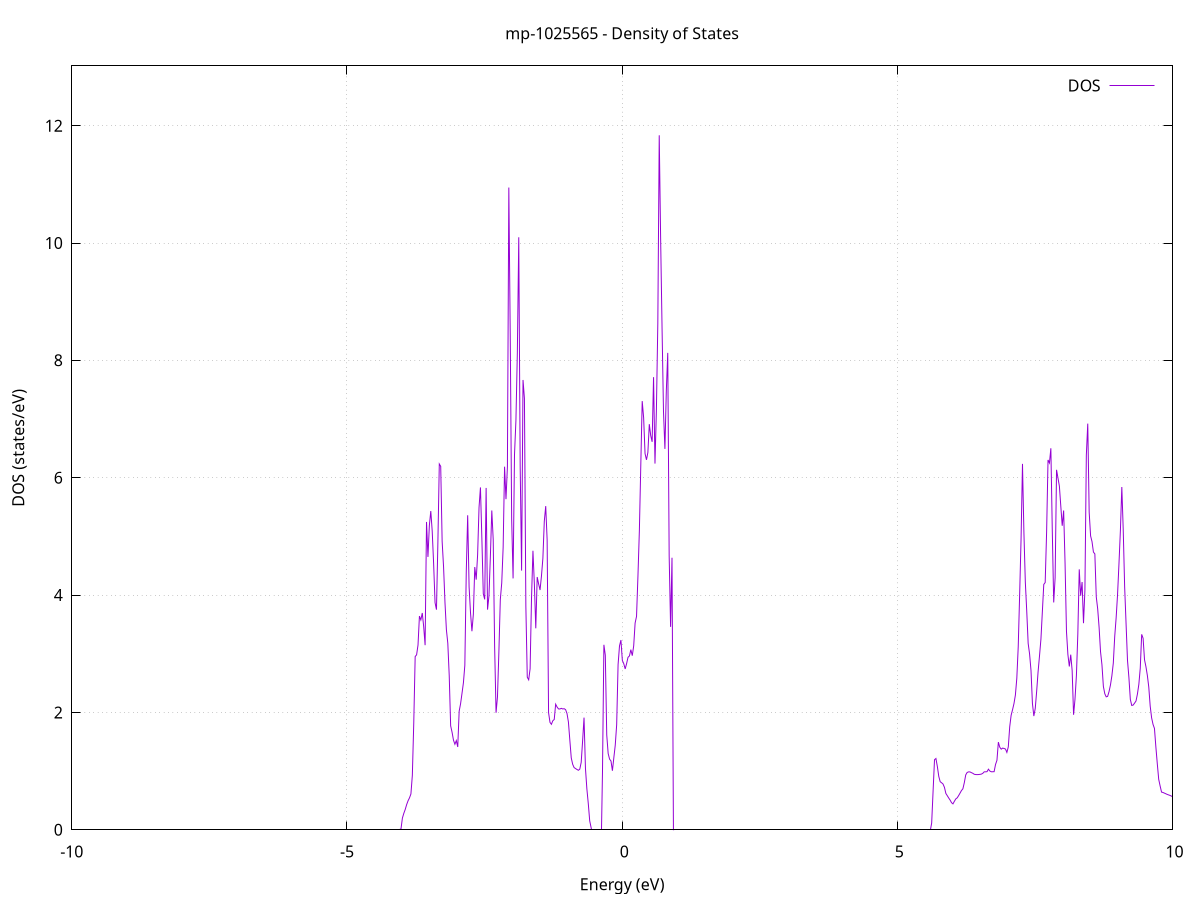 set title 'mp-1025565 - Density of States'
set xlabel 'Energy (eV)'
set ylabel 'DOS (states/eV)'
set grid
set xrange [-10:10]
set yrange [0:13.019]
set xzeroaxis lt -1
set terminal png size 800,600
set output 'mp-1025565_dos_gnuplot.png'
plot '-' using 1:2 with lines title 'DOS'
-24.799300 0.000000
-24.773500 0.000000
-24.747700 0.000000
-24.721900 0.000000
-24.696200 0.000000
-24.670400 0.000000
-24.644600 0.000000
-24.618800 0.000000
-24.593000 0.000000
-24.567200 0.000000
-24.541500 0.000000
-24.515700 0.000000
-24.489900 0.000000
-24.464100 0.000000
-24.438300 0.000000
-24.412600 0.000000
-24.386800 0.000000
-24.361000 0.000000
-24.335200 0.000000
-24.309400 0.000000
-24.283600 0.000000
-24.257900 0.000000
-24.232100 0.000000
-24.206300 0.000000
-24.180500 0.000000
-24.154700 0.000000
-24.128900 0.000000
-24.103200 0.000000
-24.077400 0.000000
-24.051600 0.000000
-24.025800 0.000000
-24.000000 0.000000
-23.974200 0.000000
-23.948500 0.000000
-23.922700 0.000000
-23.896900 0.000000
-23.871100 0.000000
-23.845300 0.000000
-23.819600 0.000000
-23.793800 0.000000
-23.768000 0.000000
-23.742200 0.000000
-23.716400 0.000000
-23.690600 0.000000
-23.664900 0.000000
-23.639100 0.000000
-23.613300 0.000000
-23.587500 0.000000
-23.561700 0.000000
-23.535900 0.000000
-23.510200 0.000000
-23.484400 0.000000
-23.458600 0.000000
-23.432800 0.000000
-23.407000 0.000000
-23.381200 0.000000
-23.355500 0.000000
-23.329700 0.000000
-23.303900 0.000000
-23.278100 0.000000
-23.252300 0.000000
-23.226600 0.000000
-23.200800 0.000000
-23.175000 0.000000
-23.149200 0.000000
-23.123400 0.000000
-23.097600 0.000000
-23.071900 0.000000
-23.046100 0.000000
-23.020300 0.000000
-22.994500 0.000000
-22.968700 0.000000
-22.942900 0.000000
-22.917200 0.000000
-22.891400 0.000000
-22.865600 0.000000
-22.839800 0.000000
-22.814000 0.000000
-22.788200 0.000000
-22.762500 0.000000
-22.736700 0.000000
-22.710900 0.000000
-22.685100 0.000000
-22.659300 0.000000
-22.633600 0.000000
-22.607800 0.000000
-22.582000 0.000000
-22.556200 0.000000
-22.530400 0.000000
-22.504600 0.000000
-22.478900 0.000000
-22.453100 0.000000
-22.427300 0.000000
-22.401500 0.000000
-22.375700 0.000000
-22.349900 0.000000
-22.324200 0.000000
-22.298400 5.373800
-22.272600 5.700400
-22.246800 3.954300
-22.221000 7.684600
-22.195200 6.600100
-22.169500 6.244200
-22.143700 6.582100
-22.117900 7.763200
-22.092100 9.470600
-22.066300 6.787200
-22.040600 5.388400
-22.014800 2.220000
-21.989000 2.721600
-21.963200 3.738000
-21.937400 4.476700
-21.911600 4.591900
-21.885900 5.185400
-21.860100 6.188300
-21.834300 5.893100
-21.808500 6.962700
-21.782700 6.534600
-21.756900 7.494600
-21.731200 7.755800
-21.705400 17.125300
-21.679600 25.148700
-21.653800 15.127200
-21.628000 3.820800
-21.602200 3.272600
-21.576500 2.894700
-21.550700 2.895300
-21.524900 3.584100
-21.499100 5.546500
-21.473300 3.712100
-21.447600 0.150600
-21.421800 0.000000
-21.396000 0.000000
-21.370200 0.000000
-21.344400 0.000000
-21.318600 0.000000
-21.292900 0.000000
-21.267100 0.000000
-21.241300 0.000000
-21.215500 0.000000
-21.189700 0.000000
-21.163900 0.000000
-21.138200 0.000000
-21.112400 0.000000
-21.086600 0.000000
-21.060800 0.000000
-21.035000 0.000000
-21.009200 0.000000
-20.983500 0.000000
-20.957700 0.000000
-20.931900 0.000000
-20.906100 0.000000
-20.880300 0.000000
-20.854600 0.000000
-20.828800 0.000000
-20.803000 0.000000
-20.777200 0.000000
-20.751400 0.000000
-20.725600 0.000000
-20.699900 0.000000
-20.674100 0.000000
-20.648300 0.000000
-20.622500 0.000000
-20.596700 0.000000
-20.570900 0.000000
-20.545200 0.000000
-20.519400 0.000000
-20.493600 0.000000
-20.467800 0.000000
-20.442000 0.000000
-20.416200 0.000000
-20.390500 0.000000
-20.364700 0.000000
-20.338900 0.000000
-20.313100 0.000000
-20.287300 0.000000
-20.261600 0.000000
-20.235800 0.000000
-20.210000 0.000000
-20.184200 0.000000
-20.158400 0.000000
-20.132600 0.000000
-20.106900 0.000000
-20.081100 0.000000
-20.055300 0.000000
-20.029500 0.000000
-20.003700 0.000000
-19.977900 0.000000
-19.952200 0.000000
-19.926400 0.000000
-19.900600 0.000000
-19.874800 0.000000
-19.849000 0.000000
-19.823200 0.000000
-19.797500 0.000000
-19.771700 0.000000
-19.745900 0.000000
-19.720100 0.000000
-19.694300 0.000000
-19.668500 0.000000
-19.642800 0.000000
-19.617000 0.000000
-19.591200 0.000000
-19.565400 0.000000
-19.539600 0.000000
-19.513900 0.000000
-19.488100 0.000000
-19.462300 0.000000
-19.436500 0.000000
-19.410700 0.000000
-19.384900 0.000000
-19.359200 0.000000
-19.333400 0.000000
-19.307600 0.000000
-19.281800 0.000000
-19.256000 0.000000
-19.230200 0.000000
-19.204500 0.000000
-19.178700 0.000000
-19.152900 0.000000
-19.127100 0.000000
-19.101300 0.000000
-19.075500 0.000000
-19.049800 0.000000
-19.024000 0.000000
-18.998200 0.000000
-18.972400 0.000000
-18.946600 0.000000
-18.920900 0.000000
-18.895100 0.000000
-18.869300 0.000000
-18.843500 0.000000
-18.817700 0.000000
-18.791900 0.000000
-18.766200 0.000000
-18.740400 0.000000
-18.714600 0.000000
-18.688800 0.000000
-18.663000 0.000000
-18.637200 0.000000
-18.611500 0.000000
-18.585700 0.000000
-18.559900 0.000000
-18.534100 0.000000
-18.508300 0.000000
-18.482500 0.000000
-18.456800 0.000000
-18.431000 0.000000
-18.405200 0.000000
-18.379400 0.000000
-18.353600 0.000000
-18.327900 0.000000
-18.302100 0.000000
-18.276300 0.000000
-18.250500 0.000000
-18.224700 0.000000
-18.198900 0.000000
-18.173200 0.000000
-18.147400 0.000000
-18.121600 0.000000
-18.095800 0.000000
-18.070000 0.000000
-18.044200 0.000000
-18.018500 0.000000
-17.992700 0.000000
-17.966900 0.000000
-17.941100 0.000000
-17.915300 0.000000
-17.889500 0.000000
-17.863800 0.000000
-17.838000 0.000000
-17.812200 0.000000
-17.786400 0.000000
-17.760600 0.000000
-17.734900 0.000000
-17.709100 0.000000
-17.683300 0.000000
-17.657500 0.000000
-17.631700 0.000000
-17.605900 0.000000
-17.580200 0.000000
-17.554400 0.000000
-17.528600 0.000000
-17.502800 0.000000
-17.477000 0.000000
-17.451200 0.000000
-17.425500 0.000000
-17.399700 0.000000
-17.373900 0.000000
-17.348100 0.000000
-17.322300 0.013500
-17.296500 0.091300
-17.270800 0.167800
-17.245000 0.198500
-17.219200 0.230900
-17.193400 0.275400
-17.167600 0.312800
-17.141900 0.344000
-17.116100 0.382500
-17.090300 0.418700
-17.064500 0.456400
-17.038700 0.494700
-17.012900 0.532900
-16.987200 0.581800
-16.961400 0.637900
-16.935600 0.705500
-16.909800 0.781300
-16.884000 0.862900
-16.858200 1.078200
-16.832500 0.962100
-16.806700 0.967900
-16.780900 0.956900
-16.755100 0.932200
-16.729300 0.927000
-16.703500 0.806900
-16.677800 0.780700
-16.652000 0.756100
-16.626200 0.734300
-16.600400 0.713700
-16.574600 0.702000
-16.548900 0.791600
-16.523100 0.841000
-16.497300 0.919100
-16.471500 1.014800
-16.445700 1.121100
-16.419900 1.575800
-16.394200 1.550800
-16.368400 1.649100
-16.342600 1.722800
-16.316800 1.800000
-16.291000 1.880000
-16.265200 1.968700
-16.239500 2.142000
-16.213700 2.265000
-16.187900 2.368800
-16.162100 2.549300
-16.136300 2.732000
-16.110500 3.388300
-16.084800 3.862200
-16.059000 4.481100
-16.033200 5.736100
-16.007400 3.725100
-15.981600 2.853200
-15.955900 2.465500
-15.930100 19.168700
-15.904300 6.900500
-15.878500 2.768300
-15.852700 2.509300
-15.826900 2.268000
-15.801200 0.092800
-15.775400 0.010600
-15.749600 0.000000
-15.723800 1.199000
-15.698000 1.225200
-15.672200 1.261100
-15.646500 1.306900
-15.620700 1.321700
-15.594900 1.388300
-15.569100 1.506800
-15.543300 1.680900
-15.517500 2.033100
-15.491800 2.326100
-15.466000 2.856800
-15.440200 3.774600
-15.414400 5.735600
-15.388600 5.421500
-15.362900 4.522300
-15.337100 4.391300
-15.311300 4.467200
-15.285500 4.429900
-15.259700 4.544600
-15.233900 5.239800
-15.208200 6.621300
-15.182400 8.837300
-15.156600 10.720300
-15.130800 7.701100
-15.105000 4.492800
-15.079200 5.696200
-15.053500 6.123600
-15.027700 2.403100
-15.001900 0.000000
-14.976100 0.000000
-14.950300 0.000000
-14.924500 0.000000
-14.898800 0.000000
-14.873000 0.000000
-14.847200 0.000000
-14.821400 0.000000
-14.795600 0.000000
-14.769900 0.000000
-14.744100 0.000000
-14.718300 0.000000
-14.692500 0.000000
-14.666700 0.000000
-14.640900 0.000000
-14.615200 0.000000
-14.589400 0.000000
-14.563600 0.000000
-14.537800 0.000000
-14.512000 0.000000
-14.486200 0.000000
-14.460500 0.000000
-14.434700 0.000000
-14.408900 0.000000
-14.383100 0.000000
-14.357300 0.000000
-14.331500 0.000000
-14.305800 0.000000
-14.280000 0.000000
-14.254200 0.000000
-14.228400 0.000000
-14.202600 0.000000
-14.176900 0.000000
-14.151100 0.000000
-14.125300 0.000000
-14.099500 0.000000
-14.073700 0.000000
-14.047900 0.000000
-14.022200 0.000000
-13.996400 0.000000
-13.970600 0.000000
-13.944800 0.000000
-13.919000 0.000000
-13.893200 0.000000
-13.867500 0.000000
-13.841700 0.000000
-13.815900 0.000000
-13.790100 0.000000
-13.764300 0.000000
-13.738500 0.000000
-13.712800 0.000000
-13.687000 0.000000
-13.661200 0.000000
-13.635400 0.000000
-13.609600 0.000000
-13.583900 0.000000
-13.558100 0.000000
-13.532300 0.000000
-13.506500 0.000000
-13.480700 0.000000
-13.454900 0.000000
-13.429200 0.000000
-13.403400 0.000000
-13.377600 0.000000
-13.351800 0.000000
-13.326000 0.000000
-13.300200 0.000000
-13.274500 0.000000
-13.248700 0.000000
-13.222900 0.000000
-13.197100 0.000000
-13.171300 0.000000
-13.145500 0.000000
-13.119800 0.000000
-13.094000 0.000000
-13.068200 0.000000
-13.042400 0.000000
-13.016600 0.000000
-12.990900 0.000000
-12.965100 0.000000
-12.939300 0.000000
-12.913500 0.000000
-12.887700 0.000000
-12.861900 0.000000
-12.836200 0.000000
-12.810400 0.000000
-12.784600 0.000000
-12.758800 0.000000
-12.733000 0.000000
-12.707200 0.000000
-12.681500 0.000000
-12.655700 0.000000
-12.629900 0.000000
-12.604100 0.000000
-12.578300 0.000000
-12.552500 0.000000
-12.526800 0.000000
-12.501000 0.000000
-12.475200 0.000000
-12.449400 0.000000
-12.423600 0.000000
-12.397900 0.000000
-12.372100 0.000000
-12.346300 0.000000
-12.320500 0.000000
-12.294700 0.000000
-12.268900 0.000000
-12.243200 0.000000
-12.217400 0.000000
-12.191600 0.000000
-12.165800 0.000000
-12.140000 0.000000
-12.114200 0.000000
-12.088500 0.000000
-12.062700 0.000000
-12.036900 0.000000
-12.011100 0.000000
-11.985300 0.000000
-11.959500 0.000000
-11.933800 0.000000
-11.908000 0.000000
-11.882200 0.000000
-11.856400 0.000000
-11.830600 0.000000
-11.804900 0.000000
-11.779100 0.000000
-11.753300 0.000000
-11.727500 0.000000
-11.701700 0.000000
-11.675900 0.000000
-11.650200 0.000000
-11.624400 0.000000
-11.598600 0.000000
-11.572800 0.000000
-11.547000 0.000000
-11.521200 0.000000
-11.495500 0.000000
-11.469700 0.000000
-11.443900 0.000000
-11.418100 0.000000
-11.392300 0.000000
-11.366500 0.000000
-11.340800 0.000000
-11.315000 0.000000
-11.289200 0.000000
-11.263400 0.000000
-11.237600 0.000000
-11.211900 0.000000
-11.186100 0.000000
-11.160300 0.000000
-11.134500 0.000000
-11.108700 0.000000
-11.082900 0.000000
-11.057200 0.000000
-11.031400 0.000000
-11.005600 0.000000
-10.979800 0.000000
-10.954000 0.000000
-10.928200 0.000000
-10.902500 0.000000
-10.876700 0.000000
-10.850900 0.000000
-10.825100 0.000000
-10.799300 0.000000
-10.773500 0.000000
-10.747800 0.000000
-10.722000 0.000000
-10.696200 0.000000
-10.670400 0.000000
-10.644600 0.000000
-10.618900 0.000000
-10.593100 0.000000
-10.567300 0.000000
-10.541500 0.000000
-10.515700 0.000000
-10.489900 0.000000
-10.464200 0.000000
-10.438400 0.000000
-10.412600 0.000000
-10.386800 0.000000
-10.361000 0.000000
-10.335200 0.000000
-10.309500 0.000000
-10.283700 0.000000
-10.257900 0.000000
-10.232100 0.000000
-10.206300 0.000000
-10.180500 0.000000
-10.154800 0.000000
-10.129000 0.000000
-10.103200 0.000000
-10.077400 0.000000
-10.051600 0.000000
-10.025900 0.000000
-10.000100 0.000000
-9.974300 0.000000
-9.948500 0.000000
-9.922700 0.000000
-9.896900 0.000000
-9.871200 0.000000
-9.845400 0.000000
-9.819600 0.000000
-9.793800 0.000000
-9.768000 0.000000
-9.742200 0.000000
-9.716500 0.000000
-9.690700 0.000000
-9.664900 0.000000
-9.639100 0.000000
-9.613300 0.000000
-9.587500 0.000000
-9.561800 0.000000
-9.536000 0.000000
-9.510200 0.000000
-9.484400 0.000000
-9.458600 0.000000
-9.432900 0.000000
-9.407100 0.000000
-9.381300 0.000000
-9.355500 0.000000
-9.329700 0.000000
-9.303900 0.000000
-9.278200 0.000000
-9.252400 0.000000
-9.226600 0.000000
-9.200800 0.000000
-9.175000 0.000000
-9.149200 0.000000
-9.123500 0.000000
-9.097700 0.000000
-9.071900 0.000000
-9.046100 0.000000
-9.020300 0.000000
-8.994500 0.000000
-8.968800 0.000000
-8.943000 0.000000
-8.917200 0.000000
-8.891400 0.000000
-8.865600 0.000000
-8.839900 0.000000
-8.814100 0.000000
-8.788300 0.000000
-8.762500 0.000000
-8.736700 0.000000
-8.710900 0.000000
-8.685200 0.000000
-8.659400 0.000000
-8.633600 0.000000
-8.607800 0.000000
-8.582000 0.000000
-8.556200 0.000000
-8.530500 0.000000
-8.504700 0.000000
-8.478900 0.000000
-8.453100 0.000000
-8.427300 0.000000
-8.401500 0.000000
-8.375800 0.000000
-8.350000 0.000000
-8.324200 0.000000
-8.298400 0.000000
-8.272600 0.000000
-8.246900 0.000000
-8.221100 0.000000
-8.195300 0.000000
-8.169500 0.000000
-8.143700 0.000000
-8.117900 0.000000
-8.092200 0.000000
-8.066400 0.000000
-8.040600 0.000000
-8.014800 0.000000
-7.989000 0.000000
-7.963200 0.000000
-7.937500 0.000000
-7.911700 0.000000
-7.885900 0.000000
-7.860100 0.000000
-7.834300 0.000000
-7.808500 0.000000
-7.782800 0.000000
-7.757000 0.000000
-7.731200 0.000000
-7.705400 0.000000
-7.679600 0.000000
-7.653900 0.000000
-7.628100 0.000000
-7.602300 0.000000
-7.576500 0.000000
-7.550700 0.000000
-7.524900 0.000000
-7.499200 0.000000
-7.473400 0.000000
-7.447600 0.000000
-7.421800 0.000000
-7.396000 0.000000
-7.370200 0.000000
-7.344500 0.000000
-7.318700 0.000000
-7.292900 0.000000
-7.267100 0.000000
-7.241300 0.000000
-7.215500 0.000000
-7.189800 0.000000
-7.164000 0.000000
-7.138200 0.000000
-7.112400 0.000000
-7.086600 0.000000
-7.060900 0.000000
-7.035100 0.000000
-7.009300 0.000000
-6.983500 0.000000
-6.957700 0.000000
-6.931900 0.000000
-6.906200 0.000000
-6.880400 0.000000
-6.854600 0.000000
-6.828800 0.000000
-6.803000 0.000000
-6.777200 0.000000
-6.751500 0.000000
-6.725700 0.000000
-6.699900 0.000000
-6.674100 0.000000
-6.648300 0.000000
-6.622500 0.000000
-6.596800 0.000000
-6.571000 0.000000
-6.545200 0.000000
-6.519400 0.000000
-6.493600 0.000000
-6.467900 0.000000
-6.442100 0.000000
-6.416300 0.000000
-6.390500 0.000000
-6.364700 0.000000
-6.338900 0.000000
-6.313200 0.000000
-6.287400 0.000000
-6.261600 0.000000
-6.235800 0.000000
-6.210000 0.000000
-6.184200 0.000000
-6.158500 0.000000
-6.132700 0.000000
-6.106900 0.000000
-6.081100 0.000000
-6.055300 0.000000
-6.029500 0.000000
-6.003800 0.000000
-5.978000 0.000000
-5.952200 0.000000
-5.926400 0.000000
-5.900600 0.000000
-5.874900 0.000000
-5.849100 0.000000
-5.823300 0.000000
-5.797500 0.000000
-5.771700 0.000000
-5.745900 0.000000
-5.720200 0.000000
-5.694400 0.000000
-5.668600 0.000000
-5.642800 0.000000
-5.617000 0.000000
-5.591200 0.000000
-5.565500 0.000000
-5.539700 0.000000
-5.513900 0.000000
-5.488100 0.000000
-5.462300 0.000000
-5.436500 0.000000
-5.410800 0.000000
-5.385000 0.000000
-5.359200 0.000000
-5.333400 0.000000
-5.307600 0.000000
-5.281900 0.000000
-5.256100 0.000000
-5.230300 0.000000
-5.204500 0.000000
-5.178700 0.000000
-5.152900 0.000000
-5.127200 0.000000
-5.101400 0.000000
-5.075600 0.000000
-5.049800 0.000000
-5.024000 0.000000
-4.998200 0.000000
-4.972500 0.000000
-4.946700 0.000000
-4.920900 0.000000
-4.895100 0.000000
-4.869300 0.000000
-4.843500 0.000000
-4.817800 0.000000
-4.792000 0.000000
-4.766200 0.000000
-4.740400 0.000000
-4.714600 0.000000
-4.688900 0.000000
-4.663100 0.000000
-4.637300 0.000000
-4.611500 0.000000
-4.585700 0.000000
-4.559900 0.000000
-4.534200 0.000000
-4.508400 0.000000
-4.482600 0.000000
-4.456800 0.000000
-4.431000 0.000000
-4.405200 0.000000
-4.379500 0.000000
-4.353700 0.000000
-4.327900 0.000000
-4.302100 0.000000
-4.276300 0.000000
-4.250500 0.000000
-4.224800 0.000000
-4.199000 0.000000
-4.173200 0.000000
-4.147400 0.000000
-4.121600 0.000000
-4.095900 0.000000
-4.070100 0.000000
-4.044300 0.000000
-4.018500 0.014600
-3.992700 0.200100
-3.966900 0.280600
-3.941200 0.347200
-3.915400 0.429600
-3.889600 0.494800
-3.863800 0.544300
-3.838000 0.610500
-3.812200 0.925900
-3.786500 1.815900
-3.760700 2.952200
-3.734900 2.981400
-3.709100 3.148200
-3.683300 3.641800
-3.657500 3.575900
-3.631800 3.694800
-3.606000 3.462000
-3.580200 3.146000
-3.554400 5.246500
-3.528600 4.650000
-3.502900 5.186700
-3.477100 5.432500
-3.451300 5.092500
-3.425500 4.535600
-3.399700 3.871300
-3.373900 3.751400
-3.348200 4.889700
-3.322400 6.234300
-3.296600 6.193600
-3.270800 4.915800
-3.245000 4.482400
-3.219200 3.873500
-3.193500 3.410600
-3.167700 3.178800
-3.141900 2.626800
-3.116100 1.772400
-3.090300 1.662000
-3.064500 1.526800
-3.038800 1.457300
-3.013000 1.520300
-2.987200 1.411500
-2.961400 2.020400
-2.935600 2.148500
-2.909900 2.324700
-2.884100 2.505200
-2.858300 2.803300
-2.832500 4.388400
-2.806700 5.360200
-2.780900 4.139800
-2.755200 3.697300
-2.729400 3.383300
-2.703600 3.673500
-2.677800 4.478000
-2.652000 4.262700
-2.626200 4.685100
-2.600500 5.491900
-2.574700 5.834300
-2.548900 4.964600
-2.523100 4.022300
-2.497300 3.926500
-2.471500 5.826200
-2.445800 3.751700
-2.420000 3.984900
-2.394200 4.659600
-2.368400 5.441700
-2.342600 4.945100
-2.316900 3.122500
-2.291100 1.994700
-2.265300 2.263700
-2.239500 3.036700
-2.213700 3.922700
-2.187900 4.205700
-2.162200 4.813300
-2.136400 6.188500
-2.110600 5.634400
-2.084800 6.184300
-2.059000 10.945600
-2.033200 8.412000
-2.007500 5.296400
-1.981700 4.283700
-1.955900 6.394000
-1.930100 6.975300
-1.904300 8.120900
-1.878500 10.098300
-1.852800 6.201800
-1.827000 4.417500
-1.801200 7.665800
-1.775400 7.350700
-1.749600 3.807400
-1.723900 2.600200
-1.698100 2.556000
-1.672300 2.744400
-1.646500 3.955100
-1.620700 4.755500
-1.594900 4.187200
-1.569200 3.433900
-1.543400 4.307500
-1.517600 4.190000
-1.491800 4.086000
-1.466000 4.324900
-1.440200 4.625600
-1.414500 5.257600
-1.388700 5.516100
-1.362900 4.941500
-1.337100 1.997700
-1.311300 1.831100
-1.285500 1.797200
-1.259800 1.857700
-1.234000 1.879600
-1.208200 2.140000
-1.182400 2.092300
-1.156600 2.059800
-1.130800 2.058600
-1.105100 2.069700
-1.079300 2.059100
-1.053500 2.063300
-1.027700 2.047600
-1.001900 1.981500
-0.976200 1.836300
-0.950400 1.526400
-0.924600 1.225100
-0.898800 1.116100
-0.873000 1.060300
-0.847200 1.043600
-0.821500 1.028100
-0.795700 1.014000
-0.769900 1.032600
-0.744100 1.148800
-0.718300 1.514500
-0.692500 1.911700
-0.666800 1.048400
-0.641000 0.697500
-0.615200 0.446100
-0.589400 0.152200
-0.563600 0.000000
-0.537800 0.000000
-0.512100 0.000000
-0.486300 0.000000
-0.460500 0.000000
-0.434700 0.000000
-0.408900 0.000000
-0.383200 0.000000
-0.357400 0.976900
-0.331600 3.152500
-0.305800 2.974800
-0.280000 1.616700
-0.254200 1.299700
-0.228500 1.204200
-0.202700 1.172100
-0.176900 1.006500
-0.151100 1.226300
-0.125300 1.441300
-0.099500 1.789200
-0.073800 2.815700
-0.048000 3.133300
-0.022200 3.233300
0.003600 2.885600
0.029400 2.831000
0.055200 2.741300
0.080900 2.831600
0.106700 2.939800
0.132500 2.962500
0.158300 3.069700
0.184100 2.967100
0.209800 3.134900
0.235600 3.522600
0.261400 3.637300
0.287200 4.326000
0.313000 5.100000
0.338800 6.211900
0.364500 7.305900
0.390300 7.024000
0.416100 6.411900
0.441900 6.304600
0.467700 6.431100
0.493500 6.912700
0.519200 6.717700
0.545000 6.611800
0.570800 7.714300
0.596600 6.240300
0.622400 7.149600
0.648200 8.630400
0.673900 11.835700
0.699700 10.056500
0.725500 8.532500
0.751300 7.129800
0.777100 6.490400
0.802800 7.481900
0.828600 8.127600
0.854400 4.670300
0.880200 3.458300
0.906000 4.636500
0.931800 0.000900
0.957500 0.000000
0.983300 0.000000
1.009100 0.000000
1.034900 0.000000
1.060700 0.000000
1.086500 0.000000
1.112200 0.000000
1.138000 0.000000
1.163800 0.000000
1.189600 0.000000
1.215400 0.000000
1.241200 0.000000
1.266900 0.000000
1.292700 0.000000
1.318500 0.000000
1.344300 0.000000
1.370100 0.000000
1.395800 0.000000
1.421600 0.000000
1.447400 0.000000
1.473200 0.000000
1.499000 0.000000
1.524800 0.000000
1.550500 0.000000
1.576300 0.000000
1.602100 0.000000
1.627900 0.000000
1.653700 0.000000
1.679500 0.000000
1.705200 0.000000
1.731000 0.000000
1.756800 0.000000
1.782600 0.000000
1.808400 0.000000
1.834200 0.000000
1.859900 0.000000
1.885700 0.000000
1.911500 0.000000
1.937300 0.000000
1.963100 0.000000
1.988800 0.000000
2.014600 0.000000
2.040400 0.000000
2.066200 0.000000
2.092000 0.000000
2.117800 0.000000
2.143500 0.000000
2.169300 0.000000
2.195100 0.000000
2.220900 0.000000
2.246700 0.000000
2.272500 0.000000
2.298200 0.000000
2.324000 0.000000
2.349800 0.000000
2.375600 0.000000
2.401400 0.000000
2.427200 0.000000
2.452900 0.000000
2.478700 0.000000
2.504500 0.000000
2.530300 0.000000
2.556100 0.000000
2.581800 0.000000
2.607600 0.000000
2.633400 0.000000
2.659200 0.000000
2.685000 0.000000
2.710800 0.000000
2.736500 0.000000
2.762300 0.000000
2.788100 0.000000
2.813900 0.000000
2.839700 0.000000
2.865500 0.000000
2.891200 0.000000
2.917000 0.000000
2.942800 0.000000
2.968600 0.000000
2.994400 0.000000
3.020200 0.000000
3.045900 0.000000
3.071700 0.000000
3.097500 0.000000
3.123300 0.000000
3.149100 0.000000
3.174800 0.000000
3.200600 0.000000
3.226400 0.000000
3.252200 0.000000
3.278000 0.000000
3.303800 0.000000
3.329500 0.000000
3.355300 0.000000
3.381100 0.000000
3.406900 0.000000
3.432700 0.000000
3.458500 0.000000
3.484200 0.000000
3.510000 0.000000
3.535800 0.000000
3.561600 0.000000
3.587400 0.000000
3.613200 0.000000
3.638900 0.000000
3.664700 0.000000
3.690500 0.000000
3.716300 0.000000
3.742100 0.000000
3.767800 0.000000
3.793600 0.000000
3.819400 0.000000
3.845200 0.000000
3.871000 0.000000
3.896800 0.000000
3.922500 0.000000
3.948300 0.000000
3.974100 0.000000
3.999900 0.000000
4.025700 0.000000
4.051500 0.000000
4.077200 0.000000
4.103000 0.000000
4.128800 0.000000
4.154600 0.000000
4.180400 0.000000
4.206200 0.000000
4.231900 0.000000
4.257700 0.000000
4.283500 0.000000
4.309300 0.000000
4.335100 0.000000
4.360800 0.000000
4.386600 0.000000
4.412400 0.000000
4.438200 0.000000
4.464000 0.000000
4.489800 0.000000
4.515500 0.000000
4.541300 0.000000
4.567100 0.000000
4.592900 0.000000
4.618700 0.000000
4.644500 0.000000
4.670200 0.000000
4.696000 0.000000
4.721800 0.000000
4.747600 0.000000
4.773400 0.000000
4.799200 0.000000
4.824900 0.000000
4.850700 0.000000
4.876500 0.000000
4.902300 0.000000
4.928100 0.000000
4.953800 0.000000
4.979600 0.000000
5.005400 0.000000
5.031200 0.000000
5.057000 0.000000
5.082800 0.000000
5.108500 0.000000
5.134300 0.000000
5.160100 0.000000
5.185900 0.000000
5.211700 0.000000
5.237500 0.000000
5.263200 0.000000
5.289000 0.000000
5.314800 0.000000
5.340600 0.000000
5.366400 0.000000
5.392200 0.000000
5.417900 0.000000
5.443700 0.000000
5.469500 0.000000
5.495300 0.000000
5.521100 0.000000
5.546800 0.000000
5.572600 0.000000
5.598400 0.000000
5.624200 0.115200
5.650000 0.661100
5.675800 1.194000
5.701500 1.214800
5.727300 1.079100
5.753100 0.910600
5.778900 0.819400
5.804700 0.801000
5.830500 0.780100
5.856200 0.722900
5.882000 0.619500
5.907800 0.581000
5.933600 0.541800
5.959400 0.505600
5.985200 0.461600
6.010900 0.441300
6.036700 0.485500
6.062500 0.526100
6.088300 0.544700
6.114100 0.582900
6.139800 0.625200
6.165600 0.668700
6.191400 0.698500
6.217200 0.802800
6.243000 0.935200
6.268800 0.976800
6.294500 0.986900
6.320300 0.985800
6.346100 0.973700
6.371900 0.962700
6.397700 0.945900
6.423500 0.941500
6.449200 0.940000
6.475000 0.941400
6.500800 0.944300
6.526600 0.948600
6.552400 0.961600
6.578200 0.987000
6.603900 0.987700
6.629700 0.990300
6.655500 1.032600
6.681300 1.001400
6.707100 0.988900
6.732800 0.989000
6.758600 0.990100
6.784400 1.112500
6.810200 1.183800
6.836000 1.493900
6.861800 1.406700
6.887500 1.374100
6.913300 1.391800
6.939100 1.386000
6.964900 1.375900
6.990700 1.318600
7.016500 1.412700
7.042200 1.754800
7.068000 1.951300
7.093800 2.046600
7.119600 2.150600
7.145400 2.296000
7.171200 2.582200
7.196900 3.118800
7.222700 4.007800
7.248500 4.960100
7.274300 6.236100
7.300100 5.068400
7.325800 4.222800
7.351600 3.724900
7.377400 3.176100
7.403200 2.996700
7.429000 2.714400
7.454800 2.154200
7.480500 1.938300
7.506300 2.068900
7.532100 2.363600
7.557900 2.695300
7.583700 2.965700
7.609500 3.250300
7.635200 3.715100
7.661000 4.181400
7.686800 4.214100
7.712600 5.070600
7.738400 6.302900
7.764200 6.251400
7.789900 6.502000
7.815700 5.101400
7.841500 3.874700
7.867300 4.295700
7.893100 6.134800
7.918800 5.996900
7.944600 5.857300
7.970400 5.515600
7.996200 5.180800
8.022000 5.441000
8.047800 4.544600
8.073500 3.380900
8.099300 2.987100
8.125100 2.783100
8.150900 2.984200
8.176700 2.713700
8.202500 1.959800
8.228200 2.223700
8.254000 2.628100
8.279800 3.337700
8.305600 4.438800
8.331400 3.988000
8.357200 4.222700
8.382900 3.520900
8.408700 4.084700
8.434500 6.385500
8.460300 6.921900
8.486100 5.411800
8.511800 5.008600
8.537600 4.911200
8.563400 4.732800
8.589200 4.701000
8.615000 3.969100
8.640800 3.763900
8.666500 3.446700
8.692300 3.035600
8.718100 2.812100
8.743900 2.444200
8.769700 2.319300
8.795500 2.265600
8.821200 2.273400
8.847000 2.354800
8.872800 2.467900
8.898600 2.624600
8.924400 2.840600
8.950200 3.294400
8.975900 3.612200
9.001700 4.009100
9.027500 4.539300
9.053300 5.098500
9.079100 5.841700
9.104800 5.114300
9.130600 4.141000
9.156400 3.512000
9.182200 2.889800
9.208000 2.594700
9.233800 2.221800
9.259500 2.118700
9.285300 2.125500
9.311100 2.158700
9.336900 2.194000
9.362700 2.313400
9.388500 2.478600
9.414200 2.754100
9.440000 3.330800
9.465800 3.264000
9.491600 2.897400
9.517400 2.779700
9.543200 2.630600
9.568900 2.432700
9.594700 2.107700
9.620500 1.908400
9.646300 1.795900
9.672100 1.728000
9.697800 1.412300
9.723600 1.126600
9.749400 0.859700
9.775200 0.746400
9.801000 0.641900
9.826800 0.635700
9.852500 0.624900
9.878300 0.613700
9.904100 0.602700
9.929900 0.593800
9.955700 0.585000
9.981500 0.574000
10.007200 0.559800
10.033000 0.548900
10.058800 0.572500
10.084600 0.579400
10.110400 0.586400
10.136200 0.585800
10.161900 0.591200
10.187700 0.596500
10.213500 0.601800
10.239300 0.605600
10.265100 0.610200
10.290800 0.615100
10.316600 0.620600
10.342400 0.626800
10.368200 0.633400
10.394000 0.637600
10.419800 0.643300
10.445500 0.649000
10.471300 0.654600
10.497100 0.660000
10.522900 0.665300
10.548700 1.532000
10.574500 1.519400
10.600200 1.008500
10.626000 0.470600
10.651800 0.476300
10.677600 0.482000
10.703400 0.488100
10.729200 0.494500
10.754900 0.499900
10.780700 0.506300
10.806500 0.512900
10.832300 0.519600
10.858100 0.526200
10.883800 0.532800
10.909600 0.539300
10.935400 0.545900
10.961200 0.553600
10.987000 0.563700
11.012800 0.572700
11.038500 0.578900
11.064300 0.584500
11.090100 0.590000
11.115900 0.679100
11.141700 0.916400
11.167500 1.139200
11.193200 1.360500
11.219000 1.182500
11.244800 1.208900
11.270600 0.980800
11.296400 0.885900
11.322200 0.890200
11.347900 0.895100
11.373700 0.900700
11.399500 0.907000
11.425300 0.912100
11.451100 0.914200
11.476800 0.910700
11.502600 0.901600
11.528400 0.888400
11.554200 0.873500
11.580000 0.858500
11.605800 0.847300
11.631500 0.836000
11.657300 0.810700
11.683100 0.791100
11.708900 0.768900
11.734700 0.755100
11.760500 0.752100
11.786200 0.754400
11.812000 0.762800
11.837800 0.782800
11.863600 0.708800
11.889400 0.738000
11.915200 0.826300
11.940900 0.850900
11.966700 0.858800
11.992500 0.861500
12.018300 0.860800
12.044100 0.858500
12.069800 0.857800
12.095600 0.858600
12.121400 0.874900
12.147200 0.884200
12.173000 0.896300
12.198800 0.911400
12.224500 0.930500
12.250300 0.954000
12.276100 0.983200
12.301900 1.118800
12.327700 1.315000
12.353500 1.231600
12.379200 1.266500
12.405000 1.378800
12.430800 1.305200
12.456600 1.159400
12.482400 1.033100
12.508200 0.986800
12.533900 0.984700
12.559700 1.027000
12.585500 1.111200
12.611300 1.140800
12.637100 1.118900
12.662800 1.156500
12.688600 1.188300
12.714400 1.136100
12.740200 1.131300
12.766000 1.134100
12.791800 1.142600
12.817500 1.134700
12.843300 1.118900
12.869100 1.107700
12.894900 1.107000
12.920700 1.113000
12.946500 1.124800
12.972200 1.138500
12.998000 1.190800
13.023800 1.297700
13.049600 1.433800
13.075400 1.456800
13.101200 1.319500
13.126900 1.228200
13.152700 1.313700
13.178500 1.383300
13.204300 1.171900
13.230100 1.128400
13.255800 1.099600
13.281600 1.119200
13.307400 1.261600
13.333200 1.344400
13.359000 1.461500
13.384800 1.628600
13.410500 1.625200
13.436300 1.605600
13.462100 1.659100
13.487900 1.721300
13.513700 1.786000
13.539500 1.835600
13.565200 1.852900
13.591000 1.920300
13.616800 1.903900
13.642600 1.880600
13.668400 1.914200
13.694200 1.902500
13.719900 1.880700
13.745700 1.816900
13.771500 1.777600
13.797300 1.732500
13.823100 1.656900
13.848800 1.827300
13.874600 1.618900
13.900400 1.796400
13.926200 1.745500
13.952000 1.755600
13.977800 1.760500
14.003500 1.771500
14.029300 1.626000
14.055100 1.824900
14.080900 1.897700
14.106700 1.954200
14.132500 1.936300
14.158200 1.738700
14.184000 1.676300
14.209800 1.614800
14.235600 1.404700
14.261400 1.374800
14.287200 1.446500
14.312900 1.615500
14.338700 1.841100
14.364500 1.974400
14.390300 1.850100
14.416100 1.884600
14.441800 1.912300
14.467600 1.954000
14.493400 2.025200
14.519200 2.292200
14.545000 2.582600
14.570800 2.706700
14.596500 2.781700
14.622300 2.835100
14.648100 2.668200
14.673900 2.683000
14.699700 2.764100
14.725500 2.975300
14.751200 2.968100
14.777000 2.799600
14.802800 2.791300
14.828600 2.321300
14.854400 1.785100
14.880200 1.443300
14.905900 1.823100
14.931700 1.570300
14.957500 1.501000
14.983300 1.720100
15.009100 1.682600
15.034800 1.613800
15.060600 1.560600
15.086400 1.538900
15.112200 1.539600
15.138000 1.548500
15.163800 1.571700
15.189500 1.562500
15.215300 1.546000
15.241100 1.545400
15.266900 1.550000
15.292700 1.482700
15.318500 1.485100
15.344200 1.463700
15.370000 1.439300
15.395800 1.477400
15.421600 1.570300
15.447400 1.698400
15.473200 1.259400
15.498900 1.248500
15.524700 1.230900
15.550500 1.211400
15.576300 1.242400
15.602100 1.197900
15.627800 1.138900
15.653600 1.063300
15.679400 1.037400
15.705200 1.016000
15.731000 0.999300
15.756800 1.014800
15.782500 1.021900
15.808300 1.014300
15.834100 1.009000
15.859900 0.978300
15.885700 0.927400
15.911500 0.879500
15.937200 0.849900
15.963000 0.829900
15.988800 0.805100
16.014600 0.777300
16.040400 0.747300
16.066200 0.802500
16.091900 0.866700
16.117700 0.858100
16.143500 0.830100
16.169300 0.776200
16.195100 0.780900
16.220800 0.786200
16.246600 0.791900
16.272400 0.799700
16.298200 0.807400
16.324000 0.816000
16.349800 0.826600
16.375500 0.839500
16.401300 0.855800
16.427100 0.874400
16.452900 0.895500
16.478700 0.919300
16.504500 0.946000
16.530200 0.979000
16.556000 1.006400
16.581800 1.045000
16.607600 1.077800
16.633400 1.059300
16.659200 1.075500
16.684900 1.186400
16.710700 1.262400
16.736500 1.408100
16.762300 1.264400
16.788100 1.086000
16.813800 0.981900
16.839600 0.982000
16.865400 1.163300
16.891200 1.467000
16.917000 1.661500
16.942800 1.603800
16.968500 1.779500
16.994300 1.657100
17.020100 1.489600
17.045900 1.488300
17.071700 1.542800
17.097500 1.658900
17.123200 1.964700
17.149000 2.747700
17.174800 3.665500
17.200600 3.686200
17.226400 3.200300
17.252200 2.865800
17.277900 2.463600
17.303700 2.186300
17.329500 2.000000
17.355300 2.054500
17.381100 2.199000
17.406900 2.328600
17.432600 2.458600
17.458400 2.627600
17.484200 3.077400
17.510000 2.994800
17.535800 2.906500
17.561500 3.330900
17.587300 3.567000
17.613100 3.889500
17.638900 3.506900
17.664700 2.006000
17.690500 1.966500
17.716200 1.925400
17.742000 1.880400
17.767800 2.012100
17.793600 2.494600
17.819400 2.615900
17.845200 2.725600
17.870900 2.626700
17.896700 2.357300
17.922500 2.244400
17.948300 2.514100
17.974100 2.972200
17.999900 3.355300
18.025600 2.528500
18.051400 2.493600
18.077200 2.340600
18.103000 2.159700
18.128800 2.082400
18.154500 2.007500
18.180300 2.045500
18.206100 1.962600
18.231900 1.953700
18.257700 1.852000
18.283500 1.856900
18.309200 1.943600
18.335000 2.077300
18.360800 2.171400
18.386600 3.097900
18.412400 3.535400
18.438200 3.833200
18.463900 3.717200
18.489700 3.074100
18.515500 2.488500
18.541300 2.124500
18.567100 1.905300
18.592900 1.805500
18.618600 1.983000
18.644400 1.826600
18.670200 1.535600
18.696000 1.450900
18.721800 1.390200
18.747500 1.369700
18.773300 1.403800
18.799100 1.447200
18.824900 1.522500
18.850700 1.603400
18.876500 1.687000
18.902200 1.859800
18.928000 1.575800
18.953800 1.346600
18.979600 1.264400
19.005400 1.250500
19.031200 1.276300
19.056900 1.325800
19.082700 1.468000
19.108500 1.550900
19.134300 1.578400
19.160100 1.622000
19.185900 1.691900
19.211600 1.855300
19.237400 1.959700
19.263200 1.947100
19.289000 1.909600
19.314800 1.958900
19.340500 1.919900
19.366300 1.922000
19.392100 1.883300
19.417900 1.896400
19.443700 1.971800
19.469500 2.064900
19.495200 2.134900
19.521000 2.131600
19.546800 2.171700
19.572600 2.119400
19.598400 2.233900
19.624200 2.315400
19.649900 2.403100
19.675700 2.411400
19.701500 2.489200
19.727300 2.621600
19.753100 2.791500
19.778900 2.579400
19.804600 2.527100
19.830400 2.477300
19.856200 2.391000
19.882000 2.248400
19.907800 2.191700
19.933500 2.138000
19.959300 2.146700
19.985100 2.042000
20.010900 1.889600
20.036700 1.611900
20.062500 1.617100
20.088200 1.609600
20.114000 1.661600
20.139800 1.766700
20.165600 1.887800
20.191400 2.007800
20.217200 2.142400
20.242900 2.079900
20.268700 2.065600
20.294500 2.234400
20.320300 1.913500
20.346100 1.712400
20.371900 1.697300
20.397600 1.774800
20.423400 1.861600
20.449200 1.884600
20.475000 2.007300
20.500800 1.688500
20.526500 1.707400
20.552300 1.713000
20.578100 1.866000
20.603900 2.050000
20.629700 1.993600
20.655500 2.008200
20.681200 2.077500
20.707000 2.064200
20.732800 2.060200
20.758600 2.022300
20.784400 1.949500
20.810200 1.861800
20.835900 1.781800
20.861700 1.700500
20.887500 1.543100
20.913300 1.564500
20.939100 2.233900
20.964900 1.770100
20.990600 1.985800
21.016400 2.798800
21.042200 3.953900
21.068000 4.373800
21.093800 3.787600
21.119500 3.340500
21.145300 3.023200
21.171100 2.731000
21.196900 2.510600
21.222700 2.197700
21.248500 1.808800
21.274200 1.679200
21.300000 1.624500
21.325800 1.547900
21.351600 1.434100
21.377400 1.310900
21.403200 1.233200
21.428900 1.195400
21.454700 1.154800
21.480500 1.125100
21.506300 1.091900
21.532100 1.131700
21.557900 1.080500
21.583600 1.217800
21.609400 1.298000
21.635200 1.365500
21.661000 1.434100
21.686800 1.511900
21.712500 1.648300
21.738300 1.775700
21.764100 1.771200
21.789900 1.557800
21.815700 1.322300
21.841500 1.048300
21.867200 0.926800
21.893000 0.842200
21.918800 0.822800
21.944600 0.904800
21.970400 1.071900
21.996200 1.190100
22.021900 1.284900
22.047700 1.392700
22.073500 1.449100
22.099300 1.496100
22.125100 1.511500
22.150900 1.513900
22.176600 1.533600
22.202400 1.387000
22.228200 1.336300
22.254000 1.525300
22.279800 1.635000
22.305500 1.977900
22.331300 2.677400
22.357100 3.517700
22.382900 3.278500
22.408700 2.306700
22.434500 1.713400
22.460200 1.760800
22.486000 2.183100
22.511800 2.637700
22.537600 2.778600
22.563400 2.636500
22.589200 2.409800
22.614900 2.268900
22.640700 2.131200
22.666500 2.017400
22.692300 2.148900
22.718100 2.253900
22.743900 2.447000
22.769600 2.637900
22.795400 2.840000
22.821200 3.008600
22.847000 3.114400
22.872800 3.170800
22.898500 3.151300
22.924300 3.055500
22.950100 2.997800
22.975900 2.927500
23.001700 2.609300
23.027500 2.517400
23.053200 2.480200
23.079000 2.145300
23.104800 1.903400
23.130600 1.797200
23.156400 1.839800
23.182200 1.970300
23.207900 2.109500
23.233700 2.184000
23.259500 2.268900
23.285300 2.349700
23.311100 2.506800
23.336900 3.007900
23.362600 2.924000
23.388400 2.624000
23.414200 2.381500
23.440000 2.017700
23.465800 1.878500
23.491500 1.822600
23.517300 1.579000
23.543100 1.762200
23.568900 2.057600
23.594700 1.867800
23.620500 1.803300
23.646200 1.793800
23.672000 1.765800
23.697800 1.677000
23.723600 1.573600
23.749400 1.426500
23.775200 1.263700
23.800900 1.130500
23.826700 0.978900
23.852500 0.895200
23.878300 0.818200
23.904100 0.718300
23.929900 0.626100
23.955600 0.552300
23.981400 0.486700
24.007200 0.472500
24.033000 0.438100
24.058800 0.400800
24.084500 0.360700
24.110300 0.319900
24.136100 0.283900
24.161900 0.252900
24.187700 0.225400
24.213500 0.203800
24.239200 0.193800
24.265000 0.175300
24.290800 0.160800
24.316600 0.125400
24.342400 0.119400
24.368200 0.114300
24.393900 0.155200
24.419700 0.007100
24.445500 0.000000
24.471300 0.000000
24.497100 0.000000
24.522900 0.000000
24.548600 0.000000
24.574400 0.000000
24.600200 0.000000
24.626000 0.000000
24.651800 0.000000
24.677500 0.000000
24.703300 0.000000
24.729100 0.000000
24.754900 0.000000
24.780700 0.000000
24.806500 0.000000
24.832200 0.000000
24.858000 0.000000
24.883800 0.000000
24.909600 0.000000
24.935400 0.000000
24.961200 0.000000
24.986900 0.000000
25.012700 0.000000
25.038500 0.000000
25.064300 0.000000
25.090100 0.000000
25.115900 0.000000
25.141600 0.000000
25.167400 0.000000
25.193200 0.000000
25.219000 0.000000
25.244800 0.000000
25.270500 0.000000
25.296300 0.000000
25.322100 0.000000
25.347900 0.000000
25.373700 0.000000
25.399500 0.000000
25.425200 0.000000
25.451000 0.000000
25.476800 0.000000
25.502600 0.000000
25.528400 0.000000
25.554200 0.000000
25.579900 0.000000
25.605700 0.000000
25.631500 0.000000
25.657300 0.000000
25.683100 0.000000
25.708900 0.000000
25.734600 0.000000
25.760400 0.000000
25.786200 0.000000
25.812000 0.000000
25.837800 0.000000
25.863500 0.000000
25.889300 0.000000
25.915100 0.000000
25.940900 0.000000
25.966700 0.000000
25.992500 0.000000
26.018200 0.000000
26.044000 0.000000
26.069800 0.000000
26.095600 0.000000
26.121400 0.000000
26.147200 0.000000
26.172900 0.000000
26.198700 0.000000
26.224500 0.000000
26.250300 0.000000
26.276100 0.000000
26.301900 0.000000
26.327600 0.000000
26.353400 0.000000
26.379200 0.000000
26.405000 0.000000
26.430800 0.000000
26.456500 0.000000
26.482300 0.000000
26.508100 0.000000
26.533900 0.000000
26.559700 0.000000
26.585500 0.000000
26.611200 0.000000
26.637000 0.000000
26.662800 0.000000
26.688600 0.000000
26.714400 0.000000
26.740200 0.000000
26.765900 0.000000
e
